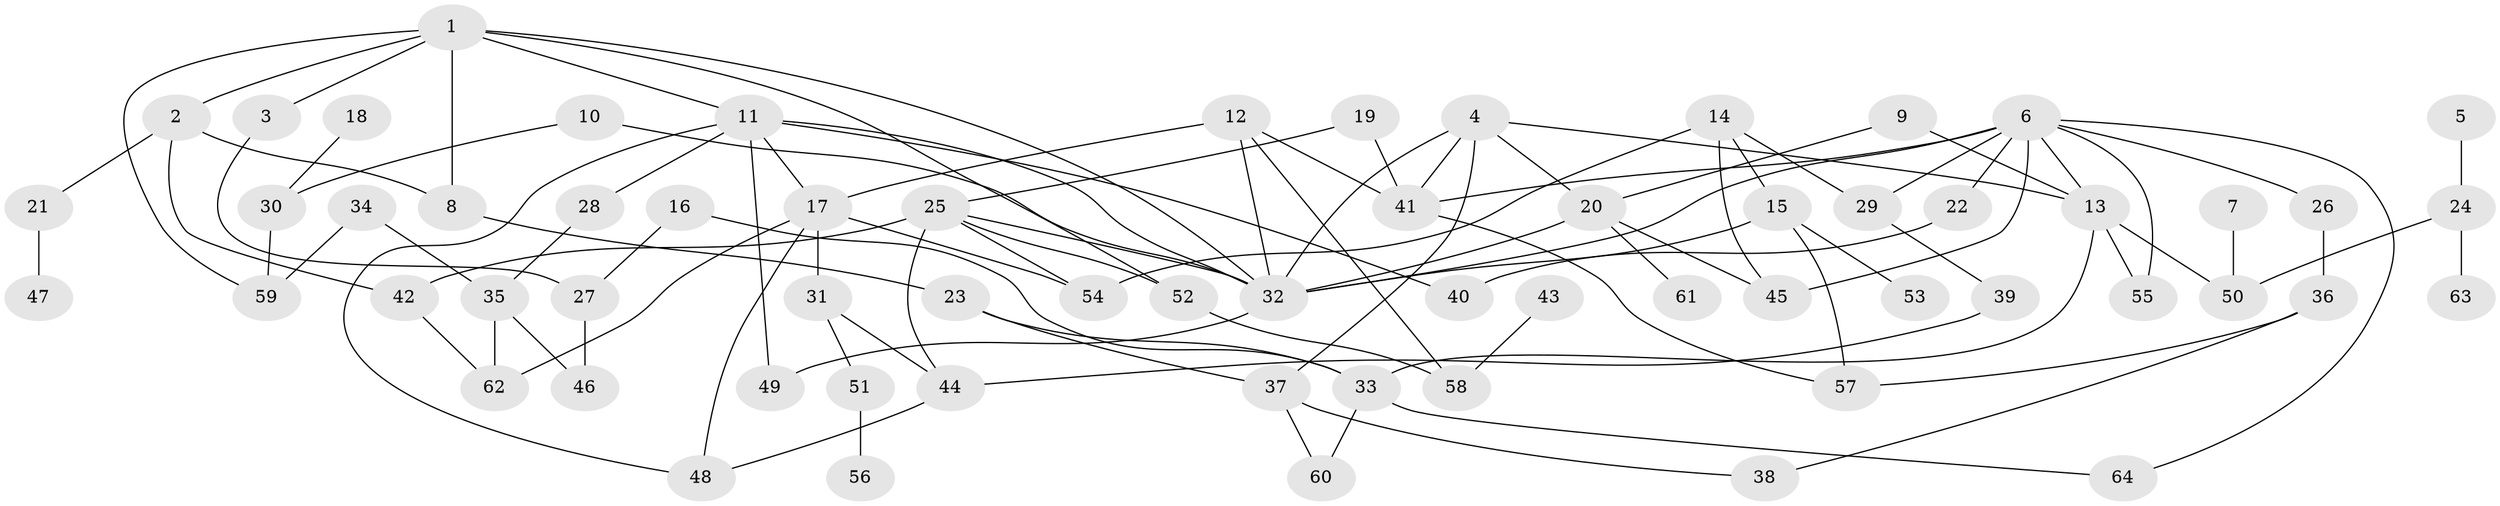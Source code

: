 // original degree distribution, {7: 0.009433962264150943, 6: 0.04716981132075472, 11: 0.009433962264150943, 8: 0.009433962264150943, 4: 0.1320754716981132, 1: 0.25471698113207547, 9: 0.009433962264150943, 2: 0.32075471698113206, 3: 0.18867924528301888, 5: 0.018867924528301886}
// Generated by graph-tools (version 1.1) at 2025/36/03/04/25 23:36:00]
// undirected, 64 vertices, 100 edges
graph export_dot {
  node [color=gray90,style=filled];
  1;
  2;
  3;
  4;
  5;
  6;
  7;
  8;
  9;
  10;
  11;
  12;
  13;
  14;
  15;
  16;
  17;
  18;
  19;
  20;
  21;
  22;
  23;
  24;
  25;
  26;
  27;
  28;
  29;
  30;
  31;
  32;
  33;
  34;
  35;
  36;
  37;
  38;
  39;
  40;
  41;
  42;
  43;
  44;
  45;
  46;
  47;
  48;
  49;
  50;
  51;
  52;
  53;
  54;
  55;
  56;
  57;
  58;
  59;
  60;
  61;
  62;
  63;
  64;
  1 -- 2 [weight=1.0];
  1 -- 3 [weight=1.0];
  1 -- 8 [weight=1.0];
  1 -- 11 [weight=1.0];
  1 -- 32 [weight=1.0];
  1 -- 52 [weight=1.0];
  1 -- 59 [weight=1.0];
  2 -- 8 [weight=1.0];
  2 -- 21 [weight=1.0];
  2 -- 42 [weight=1.0];
  3 -- 27 [weight=1.0];
  4 -- 13 [weight=1.0];
  4 -- 20 [weight=1.0];
  4 -- 32 [weight=1.0];
  4 -- 37 [weight=1.0];
  4 -- 41 [weight=1.0];
  5 -- 24 [weight=1.0];
  6 -- 13 [weight=1.0];
  6 -- 22 [weight=1.0];
  6 -- 26 [weight=1.0];
  6 -- 29 [weight=1.0];
  6 -- 32 [weight=1.0];
  6 -- 41 [weight=1.0];
  6 -- 45 [weight=1.0];
  6 -- 55 [weight=1.0];
  6 -- 64 [weight=1.0];
  7 -- 50 [weight=1.0];
  8 -- 23 [weight=1.0];
  9 -- 13 [weight=1.0];
  9 -- 20 [weight=1.0];
  10 -- 30 [weight=1.0];
  10 -- 32 [weight=1.0];
  11 -- 17 [weight=1.0];
  11 -- 28 [weight=1.0];
  11 -- 32 [weight=1.0];
  11 -- 40 [weight=1.0];
  11 -- 48 [weight=1.0];
  11 -- 49 [weight=1.0];
  12 -- 17 [weight=1.0];
  12 -- 32 [weight=1.0];
  12 -- 41 [weight=1.0];
  12 -- 58 [weight=1.0];
  13 -- 33 [weight=1.0];
  13 -- 50 [weight=1.0];
  13 -- 55 [weight=1.0];
  14 -- 15 [weight=1.0];
  14 -- 29 [weight=1.0];
  14 -- 45 [weight=1.0];
  14 -- 54 [weight=1.0];
  15 -- 32 [weight=1.0];
  15 -- 53 [weight=1.0];
  15 -- 57 [weight=1.0];
  16 -- 27 [weight=1.0];
  16 -- 33 [weight=1.0];
  17 -- 31 [weight=1.0];
  17 -- 48 [weight=1.0];
  17 -- 54 [weight=1.0];
  17 -- 62 [weight=1.0];
  18 -- 30 [weight=1.0];
  19 -- 25 [weight=1.0];
  19 -- 41 [weight=1.0];
  20 -- 32 [weight=1.0];
  20 -- 45 [weight=1.0];
  20 -- 61 [weight=1.0];
  21 -- 47 [weight=1.0];
  22 -- 40 [weight=1.0];
  23 -- 33 [weight=1.0];
  23 -- 37 [weight=1.0];
  24 -- 50 [weight=1.0];
  24 -- 63 [weight=1.0];
  25 -- 32 [weight=2.0];
  25 -- 42 [weight=1.0];
  25 -- 44 [weight=1.0];
  25 -- 52 [weight=1.0];
  25 -- 54 [weight=1.0];
  26 -- 36 [weight=1.0];
  27 -- 46 [weight=1.0];
  28 -- 35 [weight=1.0];
  29 -- 39 [weight=1.0];
  30 -- 59 [weight=1.0];
  31 -- 44 [weight=1.0];
  31 -- 51 [weight=1.0];
  32 -- 49 [weight=1.0];
  33 -- 60 [weight=1.0];
  33 -- 64 [weight=1.0];
  34 -- 35 [weight=1.0];
  34 -- 59 [weight=1.0];
  35 -- 46 [weight=1.0];
  35 -- 62 [weight=1.0];
  36 -- 38 [weight=1.0];
  36 -- 57 [weight=1.0];
  37 -- 38 [weight=1.0];
  37 -- 60 [weight=1.0];
  39 -- 44 [weight=1.0];
  41 -- 57 [weight=1.0];
  42 -- 62 [weight=1.0];
  43 -- 58 [weight=1.0];
  44 -- 48 [weight=1.0];
  51 -- 56 [weight=1.0];
  52 -- 58 [weight=1.0];
}
